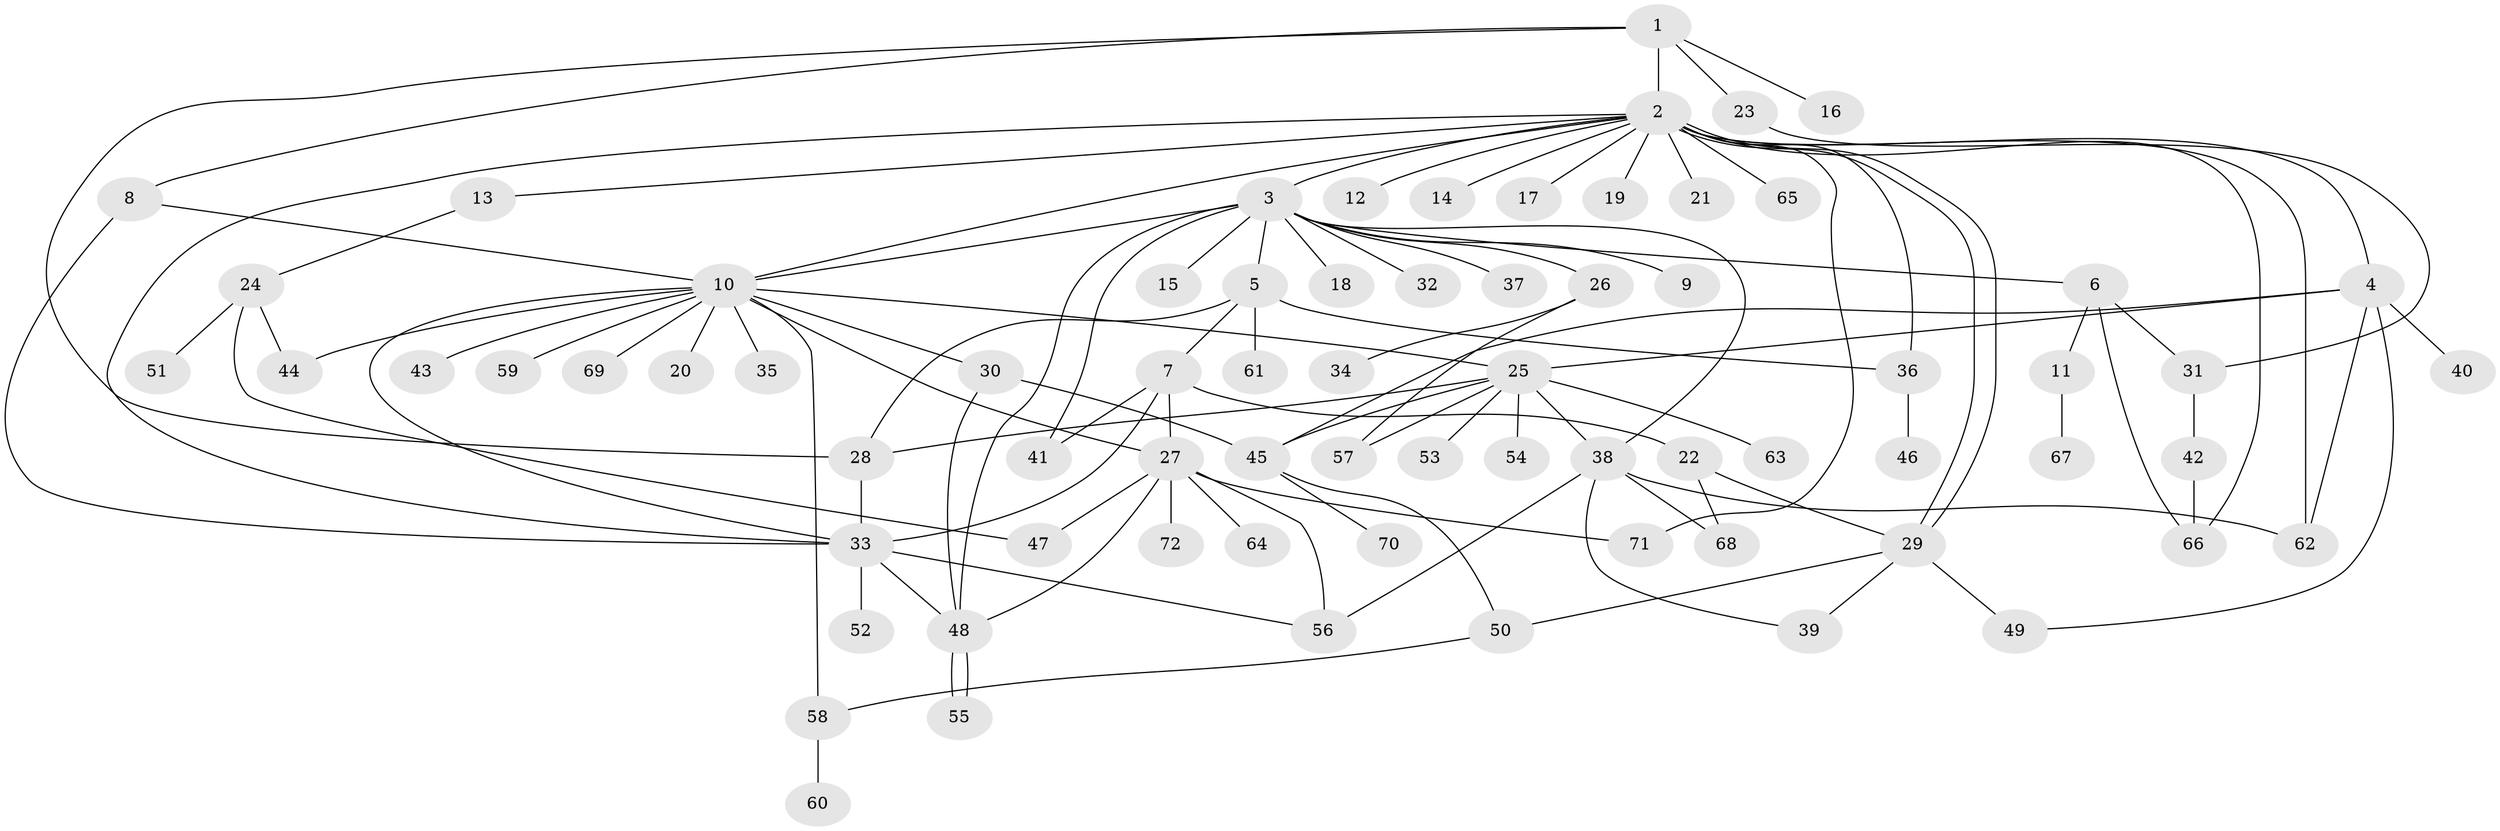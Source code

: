 // coarse degree distribution, {5: 0.05454545454545454, 17: 0.01818181818181818, 12: 0.01818181818181818, 4: 0.05454545454545454, 3: 0.10909090909090909, 1: 0.509090909090909, 15: 0.01818181818181818, 2: 0.10909090909090909, 6: 0.05454545454545454, 8: 0.01818181818181818, 11: 0.01818181818181818, 10: 0.01818181818181818}
// Generated by graph-tools (version 1.1) at 2025/23/03/03/25 07:23:52]
// undirected, 72 vertices, 108 edges
graph export_dot {
graph [start="1"]
  node [color=gray90,style=filled];
  1;
  2;
  3;
  4;
  5;
  6;
  7;
  8;
  9;
  10;
  11;
  12;
  13;
  14;
  15;
  16;
  17;
  18;
  19;
  20;
  21;
  22;
  23;
  24;
  25;
  26;
  27;
  28;
  29;
  30;
  31;
  32;
  33;
  34;
  35;
  36;
  37;
  38;
  39;
  40;
  41;
  42;
  43;
  44;
  45;
  46;
  47;
  48;
  49;
  50;
  51;
  52;
  53;
  54;
  55;
  56;
  57;
  58;
  59;
  60;
  61;
  62;
  63;
  64;
  65;
  66;
  67;
  68;
  69;
  70;
  71;
  72;
  1 -- 2;
  1 -- 8;
  1 -- 16;
  1 -- 23;
  1 -- 28;
  2 -- 3;
  2 -- 4;
  2 -- 10;
  2 -- 12;
  2 -- 13;
  2 -- 14;
  2 -- 17;
  2 -- 19;
  2 -- 21;
  2 -- 29;
  2 -- 29;
  2 -- 33;
  2 -- 36;
  2 -- 62;
  2 -- 65;
  2 -- 66;
  2 -- 71;
  3 -- 5;
  3 -- 6;
  3 -- 9;
  3 -- 10;
  3 -- 15;
  3 -- 18;
  3 -- 26;
  3 -- 32;
  3 -- 37;
  3 -- 38;
  3 -- 41;
  3 -- 48;
  4 -- 25;
  4 -- 40;
  4 -- 45;
  4 -- 49;
  4 -- 62;
  5 -- 7;
  5 -- 28;
  5 -- 36;
  5 -- 61;
  6 -- 11;
  6 -- 31;
  6 -- 66;
  7 -- 22;
  7 -- 27;
  7 -- 33;
  7 -- 41;
  8 -- 10;
  8 -- 33;
  10 -- 20;
  10 -- 25;
  10 -- 27;
  10 -- 30;
  10 -- 33;
  10 -- 35;
  10 -- 43;
  10 -- 44;
  10 -- 58;
  10 -- 59;
  10 -- 69;
  11 -- 67;
  13 -- 24;
  22 -- 29;
  22 -- 68;
  23 -- 31;
  24 -- 44;
  24 -- 47;
  24 -- 51;
  25 -- 28;
  25 -- 38;
  25 -- 45;
  25 -- 53;
  25 -- 54;
  25 -- 57;
  25 -- 63;
  26 -- 34;
  26 -- 57;
  27 -- 47;
  27 -- 48;
  27 -- 56;
  27 -- 64;
  27 -- 71;
  27 -- 72;
  28 -- 33;
  29 -- 39;
  29 -- 49;
  29 -- 50;
  30 -- 45;
  30 -- 48;
  31 -- 42;
  33 -- 48;
  33 -- 52;
  33 -- 56;
  36 -- 46;
  38 -- 39;
  38 -- 56;
  38 -- 62;
  38 -- 68;
  42 -- 66;
  45 -- 50;
  45 -- 70;
  48 -- 55;
  48 -- 55;
  50 -- 58;
  58 -- 60;
}
